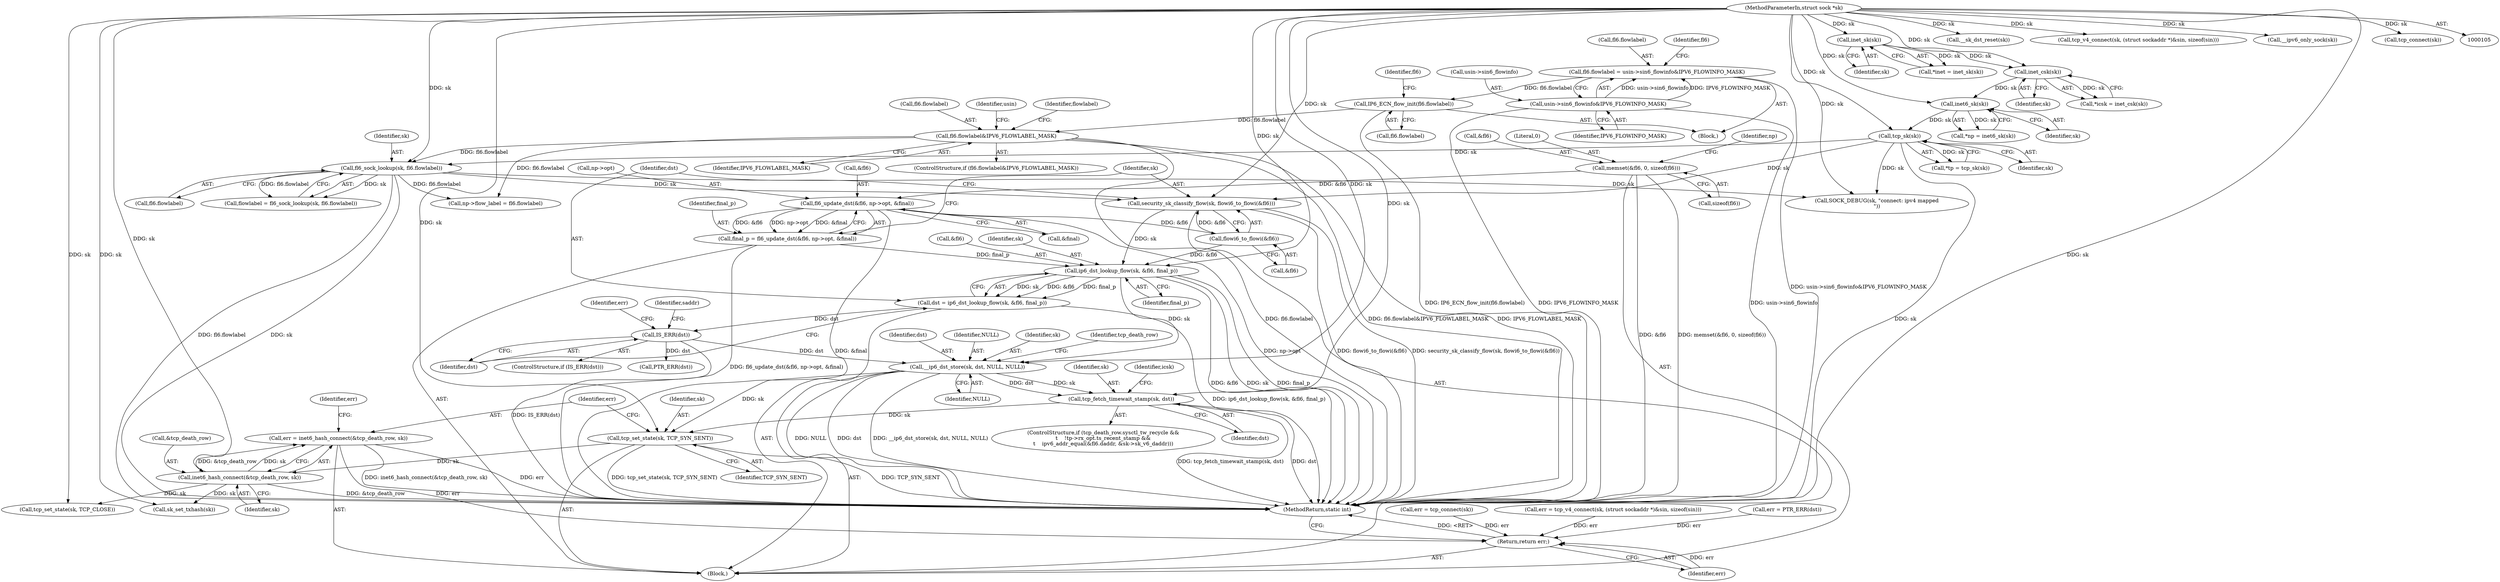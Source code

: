 digraph "0_linux_45f6fad84cc305103b28d73482b344d7f5b76f39_15@API" {
"1000645" [label="(Call,err = inet6_hash_connect(&tcp_death_row, sk))"];
"1000647" [label="(Call,inet6_hash_connect(&tcp_death_row, sk))"];
"1000642" [label="(Call,tcp_set_state(sk, TCP_SYN_SENT))"];
"1000595" [label="(Call,tcp_fetch_timewait_stamp(sk, dst))"];
"1000569" [label="(Call,__ip6_dst_store(sk, dst, NULL, NULL))"];
"1000523" [label="(Call,ip6_dst_lookup_flow(sk, &fl6, final_p))"];
"1000516" [label="(Call,security_sk_classify_flow(sk, flowi6_to_flowi(&fl6)))"];
"1000196" [label="(Call,fl6_sock_lookup(sk, fl6.flowlabel))"];
"1000134" [label="(Call,tcp_sk(sk))"];
"1000129" [label="(Call,inet6_sk(sk))"];
"1000124" [label="(Call,inet_csk(sk))"];
"1000119" [label="(Call,inet_sk(sk))"];
"1000106" [label="(MethodParameterIn,struct sock *sk)"];
"1000187" [label="(Call,fl6.flowlabel&IPV6_FLOWLABEL_MASK)"];
"1000182" [label="(Call,IP6_ECN_flow_init(fl6.flowlabel))"];
"1000173" [label="(Call,fl6.flowlabel = usin->sin6_flowinfo&IPV6_FLOWINFO_MASK)"];
"1000177" [label="(Call,usin->sin6_flowinfo&IPV6_FLOWINFO_MASK)"];
"1000518" [label="(Call,flowi6_to_flowi(&fl6))"];
"1000508" [label="(Call,fl6_update_dst(&fl6, np->opt, &final))"];
"1000162" [label="(Call,memset(&fl6, 0, sizeof(fl6)))"];
"1000506" [label="(Call,final_p = fl6_update_dst(&fl6, np->opt, &final))"];
"1000529" [label="(Call,IS_ERR(dst))"];
"1000521" [label="(Call,dst = ip6_dst_lookup_flow(sk, &fl6, final_p))"];
"1000714" [label="(Return,return err;)"];
"1000506" [label="(Call,final_p = fl6_update_dst(&fl6, np->opt, &final))"];
"1000109" [label="(Block,)"];
"1000539" [label="(Identifier,saddr)"];
"1000166" [label="(Call,sizeof(fl6))"];
"1000181" [label="(Identifier,IPV6_FLOWINFO_MASK)"];
"1000648" [label="(Call,&tcp_death_row)"];
"1000194" [label="(Call,flowlabel = fl6_sock_lookup(sk, fl6.flowlabel))"];
"1000189" [label="(Identifier,fl6)"];
"1000521" [label="(Call,dst = ip6_dst_lookup_flow(sk, &fl6, final_p))"];
"1000715" [label="(Identifier,err)"];
"1000647" [label="(Call,inet6_hash_connect(&tcp_death_row, sk))"];
"1000511" [label="(Call,np->opt)"];
"1000187" [label="(Call,fl6.flowlabel&IPV6_FLOWLABEL_MASK)"];
"1000122" [label="(Call,*icsk = inet_csk(sk))"];
"1000527" [label="(Identifier,final_p)"];
"1000523" [label="(Call,ip6_dst_lookup_flow(sk, &fl6, final_p))"];
"1000522" [label="(Identifier,dst)"];
"1000134" [label="(Call,tcp_sk(sk))"];
"1000119" [label="(Call,inet_sk(sk))"];
"1000573" [label="(Identifier,NULL)"];
"1000125" [label="(Identifier,sk)"];
"1000570" [label="(Identifier,sk)"];
"1000716" [label="(MethodReturn,static int)"];
"1000652" [label="(Identifier,err)"];
"1000688" [label="(Call,err = tcp_connect(sk))"];
"1000596" [label="(Identifier,sk)"];
"1000327" [label="(Call,np->flow_label = fl6.flowlabel)"];
"1000182" [label="(Call,IP6_ECN_flow_init(fl6.flowlabel))"];
"1000177" [label="(Call,usin->sin6_flowinfo&IPV6_FLOWINFO_MASK)"];
"1000213" [label="(Identifier,usin)"];
"1000698" [label="(Call,tcp_set_state(sk, TCP_CLOSE))"];
"1000701" [label="(Call,__sk_dst_reset(sk))"];
"1000646" [label="(Identifier,err)"];
"1000183" [label="(Call,fl6.flowlabel)"];
"1000399" [label="(Call,tcp_v4_connect(sk, (struct sockaddr *)&sin, sizeof(sin)))"];
"1000517" [label="(Identifier,sk)"];
"1000178" [label="(Call,usin->sin6_flowinfo)"];
"1000508" [label="(Call,fl6_update_dst(&fl6, np->opt, &final))"];
"1000529" [label="(Call,IS_ERR(dst))"];
"1000346" [label="(Call,SOCK_DEBUG(sk, \"connect: ipv4 mapped\n\"))"];
"1000524" [label="(Identifier,sk)"];
"1000569" [label="(Call,__ip6_dst_store(sk, dst, NULL, NULL))"];
"1000135" [label="(Identifier,sk)"];
"1000127" [label="(Call,*np = inet6_sk(sk))"];
"1000534" [label="(Call,PTR_ERR(dst))"];
"1000350" [label="(Call,__ipv6_only_sock(sk))"];
"1000650" [label="(Identifier,sk)"];
"1000174" [label="(Call,fl6.flowlabel)"];
"1000643" [label="(Identifier,sk)"];
"1000574" [label="(ControlStructure,if (tcp_death_row.sysctl_tw_recycle &&\n\t    !tp->rx_opt.ts_recent_stamp &&\n\t    ipv6_addr_equal(&fl6.daddr, &sk->sk_v6_daddr)))"];
"1000170" [label="(Identifier,np)"];
"1000518" [label="(Call,flowi6_to_flowi(&fl6))"];
"1000163" [label="(Call,&fl6)"];
"1000519" [label="(Call,&fl6)"];
"1000195" [label="(Identifier,flowlabel)"];
"1000644" [label="(Identifier,TCP_SYN_SENT)"];
"1000514" [label="(Call,&final)"];
"1000173" [label="(Call,fl6.flowlabel = usin->sin6_flowinfo&IPV6_FLOWINFO_MASK)"];
"1000397" [label="(Call,err = tcp_v4_connect(sk, (struct sockaddr *)&sin, sizeof(sin)))"];
"1000186" [label="(ControlStructure,if (fl6.flowlabel&IPV6_FLOWLABEL_MASK))"];
"1000191" [label="(Identifier,IPV6_FLOWLABEL_MASK)"];
"1000129" [label="(Call,inet6_sk(sk))"];
"1000642" [label="(Call,tcp_set_state(sk, TCP_SYN_SENT))"];
"1000507" [label="(Identifier,final_p)"];
"1000120" [label="(Identifier,sk)"];
"1000530" [label="(Identifier,dst)"];
"1000509" [label="(Call,&fl6)"];
"1000196" [label="(Call,fl6_sock_lookup(sk, fl6.flowlabel))"];
"1000130" [label="(Identifier,sk)"];
"1000516" [label="(Call,security_sk_classify_flow(sk, flowi6_to_flowi(&fl6)))"];
"1000577" [label="(Identifier,tcp_death_row)"];
"1000571" [label="(Identifier,dst)"];
"1000645" [label="(Call,err = inet6_hash_connect(&tcp_death_row, sk))"];
"1000198" [label="(Call,fl6.flowlabel)"];
"1000172" [label="(Block,)"];
"1000165" [label="(Literal,0)"];
"1000714" [label="(Return,return err;)"];
"1000528" [label="(ControlStructure,if (IS_ERR(dst)))"];
"1000162" [label="(Call,memset(&fl6, 0, sizeof(fl6)))"];
"1000654" [label="(Call,sk_set_txhash(sk))"];
"1000525" [label="(Call,&fl6)"];
"1000533" [label="(Identifier,err)"];
"1000690" [label="(Call,tcp_connect(sk))"];
"1000595" [label="(Call,tcp_fetch_timewait_stamp(sk, dst))"];
"1000197" [label="(Identifier,sk)"];
"1000184" [label="(Identifier,fl6)"];
"1000124" [label="(Call,inet_csk(sk))"];
"1000597" [label="(Identifier,dst)"];
"1000188" [label="(Call,fl6.flowlabel)"];
"1000532" [label="(Call,err = PTR_ERR(dst))"];
"1000600" [label="(Identifier,icsk)"];
"1000106" [label="(MethodParameterIn,struct sock *sk)"];
"1000132" [label="(Call,*tp = tcp_sk(sk))"];
"1000572" [label="(Identifier,NULL)"];
"1000117" [label="(Call,*inet = inet_sk(sk))"];
"1000645" -> "1000109"  [label="AST: "];
"1000645" -> "1000647"  [label="CFG: "];
"1000646" -> "1000645"  [label="AST: "];
"1000647" -> "1000645"  [label="AST: "];
"1000652" -> "1000645"  [label="CFG: "];
"1000645" -> "1000716"  [label="DDG: err"];
"1000645" -> "1000716"  [label="DDG: inet6_hash_connect(&tcp_death_row, sk)"];
"1000647" -> "1000645"  [label="DDG: &tcp_death_row"];
"1000647" -> "1000645"  [label="DDG: sk"];
"1000645" -> "1000714"  [label="DDG: err"];
"1000647" -> "1000650"  [label="CFG: "];
"1000648" -> "1000647"  [label="AST: "];
"1000650" -> "1000647"  [label="AST: "];
"1000647" -> "1000716"  [label="DDG: &tcp_death_row"];
"1000642" -> "1000647"  [label="DDG: sk"];
"1000106" -> "1000647"  [label="DDG: sk"];
"1000647" -> "1000654"  [label="DDG: sk"];
"1000647" -> "1000698"  [label="DDG: sk"];
"1000642" -> "1000109"  [label="AST: "];
"1000642" -> "1000644"  [label="CFG: "];
"1000643" -> "1000642"  [label="AST: "];
"1000644" -> "1000642"  [label="AST: "];
"1000646" -> "1000642"  [label="CFG: "];
"1000642" -> "1000716"  [label="DDG: TCP_SYN_SENT"];
"1000642" -> "1000716"  [label="DDG: tcp_set_state(sk, TCP_SYN_SENT)"];
"1000595" -> "1000642"  [label="DDG: sk"];
"1000569" -> "1000642"  [label="DDG: sk"];
"1000106" -> "1000642"  [label="DDG: sk"];
"1000595" -> "1000574"  [label="AST: "];
"1000595" -> "1000597"  [label="CFG: "];
"1000596" -> "1000595"  [label="AST: "];
"1000597" -> "1000595"  [label="AST: "];
"1000600" -> "1000595"  [label="CFG: "];
"1000595" -> "1000716"  [label="DDG: tcp_fetch_timewait_stamp(sk, dst)"];
"1000595" -> "1000716"  [label="DDG: dst"];
"1000569" -> "1000595"  [label="DDG: sk"];
"1000569" -> "1000595"  [label="DDG: dst"];
"1000106" -> "1000595"  [label="DDG: sk"];
"1000569" -> "1000109"  [label="AST: "];
"1000569" -> "1000573"  [label="CFG: "];
"1000570" -> "1000569"  [label="AST: "];
"1000571" -> "1000569"  [label="AST: "];
"1000572" -> "1000569"  [label="AST: "];
"1000573" -> "1000569"  [label="AST: "];
"1000577" -> "1000569"  [label="CFG: "];
"1000569" -> "1000716"  [label="DDG: dst"];
"1000569" -> "1000716"  [label="DDG: __ip6_dst_store(sk, dst, NULL, NULL)"];
"1000569" -> "1000716"  [label="DDG: NULL"];
"1000523" -> "1000569"  [label="DDG: sk"];
"1000106" -> "1000569"  [label="DDG: sk"];
"1000529" -> "1000569"  [label="DDG: dst"];
"1000523" -> "1000521"  [label="AST: "];
"1000523" -> "1000527"  [label="CFG: "];
"1000524" -> "1000523"  [label="AST: "];
"1000525" -> "1000523"  [label="AST: "];
"1000527" -> "1000523"  [label="AST: "];
"1000521" -> "1000523"  [label="CFG: "];
"1000523" -> "1000716"  [label="DDG: &fl6"];
"1000523" -> "1000716"  [label="DDG: sk"];
"1000523" -> "1000716"  [label="DDG: final_p"];
"1000523" -> "1000521"  [label="DDG: sk"];
"1000523" -> "1000521"  [label="DDG: &fl6"];
"1000523" -> "1000521"  [label="DDG: final_p"];
"1000516" -> "1000523"  [label="DDG: sk"];
"1000106" -> "1000523"  [label="DDG: sk"];
"1000518" -> "1000523"  [label="DDG: &fl6"];
"1000506" -> "1000523"  [label="DDG: final_p"];
"1000516" -> "1000109"  [label="AST: "];
"1000516" -> "1000518"  [label="CFG: "];
"1000517" -> "1000516"  [label="AST: "];
"1000518" -> "1000516"  [label="AST: "];
"1000522" -> "1000516"  [label="CFG: "];
"1000516" -> "1000716"  [label="DDG: flowi6_to_flowi(&fl6)"];
"1000516" -> "1000716"  [label="DDG: security_sk_classify_flow(sk, flowi6_to_flowi(&fl6))"];
"1000196" -> "1000516"  [label="DDG: sk"];
"1000134" -> "1000516"  [label="DDG: sk"];
"1000106" -> "1000516"  [label="DDG: sk"];
"1000518" -> "1000516"  [label="DDG: &fl6"];
"1000196" -> "1000194"  [label="AST: "];
"1000196" -> "1000198"  [label="CFG: "];
"1000197" -> "1000196"  [label="AST: "];
"1000198" -> "1000196"  [label="AST: "];
"1000194" -> "1000196"  [label="CFG: "];
"1000196" -> "1000716"  [label="DDG: sk"];
"1000196" -> "1000716"  [label="DDG: fl6.flowlabel"];
"1000196" -> "1000194"  [label="DDG: sk"];
"1000196" -> "1000194"  [label="DDG: fl6.flowlabel"];
"1000134" -> "1000196"  [label="DDG: sk"];
"1000106" -> "1000196"  [label="DDG: sk"];
"1000187" -> "1000196"  [label="DDG: fl6.flowlabel"];
"1000196" -> "1000327"  [label="DDG: fl6.flowlabel"];
"1000196" -> "1000346"  [label="DDG: sk"];
"1000134" -> "1000132"  [label="AST: "];
"1000134" -> "1000135"  [label="CFG: "];
"1000135" -> "1000134"  [label="AST: "];
"1000132" -> "1000134"  [label="CFG: "];
"1000134" -> "1000716"  [label="DDG: sk"];
"1000134" -> "1000132"  [label="DDG: sk"];
"1000129" -> "1000134"  [label="DDG: sk"];
"1000106" -> "1000134"  [label="DDG: sk"];
"1000134" -> "1000346"  [label="DDG: sk"];
"1000129" -> "1000127"  [label="AST: "];
"1000129" -> "1000130"  [label="CFG: "];
"1000130" -> "1000129"  [label="AST: "];
"1000127" -> "1000129"  [label="CFG: "];
"1000129" -> "1000127"  [label="DDG: sk"];
"1000124" -> "1000129"  [label="DDG: sk"];
"1000106" -> "1000129"  [label="DDG: sk"];
"1000124" -> "1000122"  [label="AST: "];
"1000124" -> "1000125"  [label="CFG: "];
"1000125" -> "1000124"  [label="AST: "];
"1000122" -> "1000124"  [label="CFG: "];
"1000124" -> "1000122"  [label="DDG: sk"];
"1000119" -> "1000124"  [label="DDG: sk"];
"1000106" -> "1000124"  [label="DDG: sk"];
"1000119" -> "1000117"  [label="AST: "];
"1000119" -> "1000120"  [label="CFG: "];
"1000120" -> "1000119"  [label="AST: "];
"1000117" -> "1000119"  [label="CFG: "];
"1000119" -> "1000117"  [label="DDG: sk"];
"1000106" -> "1000119"  [label="DDG: sk"];
"1000106" -> "1000105"  [label="AST: "];
"1000106" -> "1000716"  [label="DDG: sk"];
"1000106" -> "1000346"  [label="DDG: sk"];
"1000106" -> "1000350"  [label="DDG: sk"];
"1000106" -> "1000399"  [label="DDG: sk"];
"1000106" -> "1000654"  [label="DDG: sk"];
"1000106" -> "1000690"  [label="DDG: sk"];
"1000106" -> "1000698"  [label="DDG: sk"];
"1000106" -> "1000701"  [label="DDG: sk"];
"1000187" -> "1000186"  [label="AST: "];
"1000187" -> "1000191"  [label="CFG: "];
"1000188" -> "1000187"  [label="AST: "];
"1000191" -> "1000187"  [label="AST: "];
"1000195" -> "1000187"  [label="CFG: "];
"1000213" -> "1000187"  [label="CFG: "];
"1000187" -> "1000716"  [label="DDG: fl6.flowlabel"];
"1000187" -> "1000716"  [label="DDG: fl6.flowlabel&IPV6_FLOWLABEL_MASK"];
"1000187" -> "1000716"  [label="DDG: IPV6_FLOWLABEL_MASK"];
"1000182" -> "1000187"  [label="DDG: fl6.flowlabel"];
"1000187" -> "1000327"  [label="DDG: fl6.flowlabel"];
"1000182" -> "1000172"  [label="AST: "];
"1000182" -> "1000183"  [label="CFG: "];
"1000183" -> "1000182"  [label="AST: "];
"1000189" -> "1000182"  [label="CFG: "];
"1000182" -> "1000716"  [label="DDG: IP6_ECN_flow_init(fl6.flowlabel)"];
"1000173" -> "1000182"  [label="DDG: fl6.flowlabel"];
"1000173" -> "1000172"  [label="AST: "];
"1000173" -> "1000177"  [label="CFG: "];
"1000174" -> "1000173"  [label="AST: "];
"1000177" -> "1000173"  [label="AST: "];
"1000184" -> "1000173"  [label="CFG: "];
"1000173" -> "1000716"  [label="DDG: usin->sin6_flowinfo&IPV6_FLOWINFO_MASK"];
"1000177" -> "1000173"  [label="DDG: usin->sin6_flowinfo"];
"1000177" -> "1000173"  [label="DDG: IPV6_FLOWINFO_MASK"];
"1000177" -> "1000181"  [label="CFG: "];
"1000178" -> "1000177"  [label="AST: "];
"1000181" -> "1000177"  [label="AST: "];
"1000177" -> "1000716"  [label="DDG: usin->sin6_flowinfo"];
"1000177" -> "1000716"  [label="DDG: IPV6_FLOWINFO_MASK"];
"1000518" -> "1000519"  [label="CFG: "];
"1000519" -> "1000518"  [label="AST: "];
"1000508" -> "1000518"  [label="DDG: &fl6"];
"1000508" -> "1000506"  [label="AST: "];
"1000508" -> "1000514"  [label="CFG: "];
"1000509" -> "1000508"  [label="AST: "];
"1000511" -> "1000508"  [label="AST: "];
"1000514" -> "1000508"  [label="AST: "];
"1000506" -> "1000508"  [label="CFG: "];
"1000508" -> "1000716"  [label="DDG: &final"];
"1000508" -> "1000716"  [label="DDG: np->opt"];
"1000508" -> "1000506"  [label="DDG: &fl6"];
"1000508" -> "1000506"  [label="DDG: np->opt"];
"1000508" -> "1000506"  [label="DDG: &final"];
"1000162" -> "1000508"  [label="DDG: &fl6"];
"1000162" -> "1000109"  [label="AST: "];
"1000162" -> "1000166"  [label="CFG: "];
"1000163" -> "1000162"  [label="AST: "];
"1000165" -> "1000162"  [label="AST: "];
"1000166" -> "1000162"  [label="AST: "];
"1000170" -> "1000162"  [label="CFG: "];
"1000162" -> "1000716"  [label="DDG: &fl6"];
"1000162" -> "1000716"  [label="DDG: memset(&fl6, 0, sizeof(fl6))"];
"1000506" -> "1000109"  [label="AST: "];
"1000507" -> "1000506"  [label="AST: "];
"1000517" -> "1000506"  [label="CFG: "];
"1000506" -> "1000716"  [label="DDG: fl6_update_dst(&fl6, np->opt, &final)"];
"1000529" -> "1000528"  [label="AST: "];
"1000529" -> "1000530"  [label="CFG: "];
"1000530" -> "1000529"  [label="AST: "];
"1000533" -> "1000529"  [label="CFG: "];
"1000539" -> "1000529"  [label="CFG: "];
"1000529" -> "1000716"  [label="DDG: IS_ERR(dst)"];
"1000521" -> "1000529"  [label="DDG: dst"];
"1000529" -> "1000534"  [label="DDG: dst"];
"1000521" -> "1000109"  [label="AST: "];
"1000522" -> "1000521"  [label="AST: "];
"1000530" -> "1000521"  [label="CFG: "];
"1000521" -> "1000716"  [label="DDG: ip6_dst_lookup_flow(sk, &fl6, final_p)"];
"1000714" -> "1000109"  [label="AST: "];
"1000714" -> "1000715"  [label="CFG: "];
"1000715" -> "1000714"  [label="AST: "];
"1000716" -> "1000714"  [label="CFG: "];
"1000714" -> "1000716"  [label="DDG: <RET>"];
"1000715" -> "1000714"  [label="DDG: err"];
"1000532" -> "1000714"  [label="DDG: err"];
"1000397" -> "1000714"  [label="DDG: err"];
"1000688" -> "1000714"  [label="DDG: err"];
}
